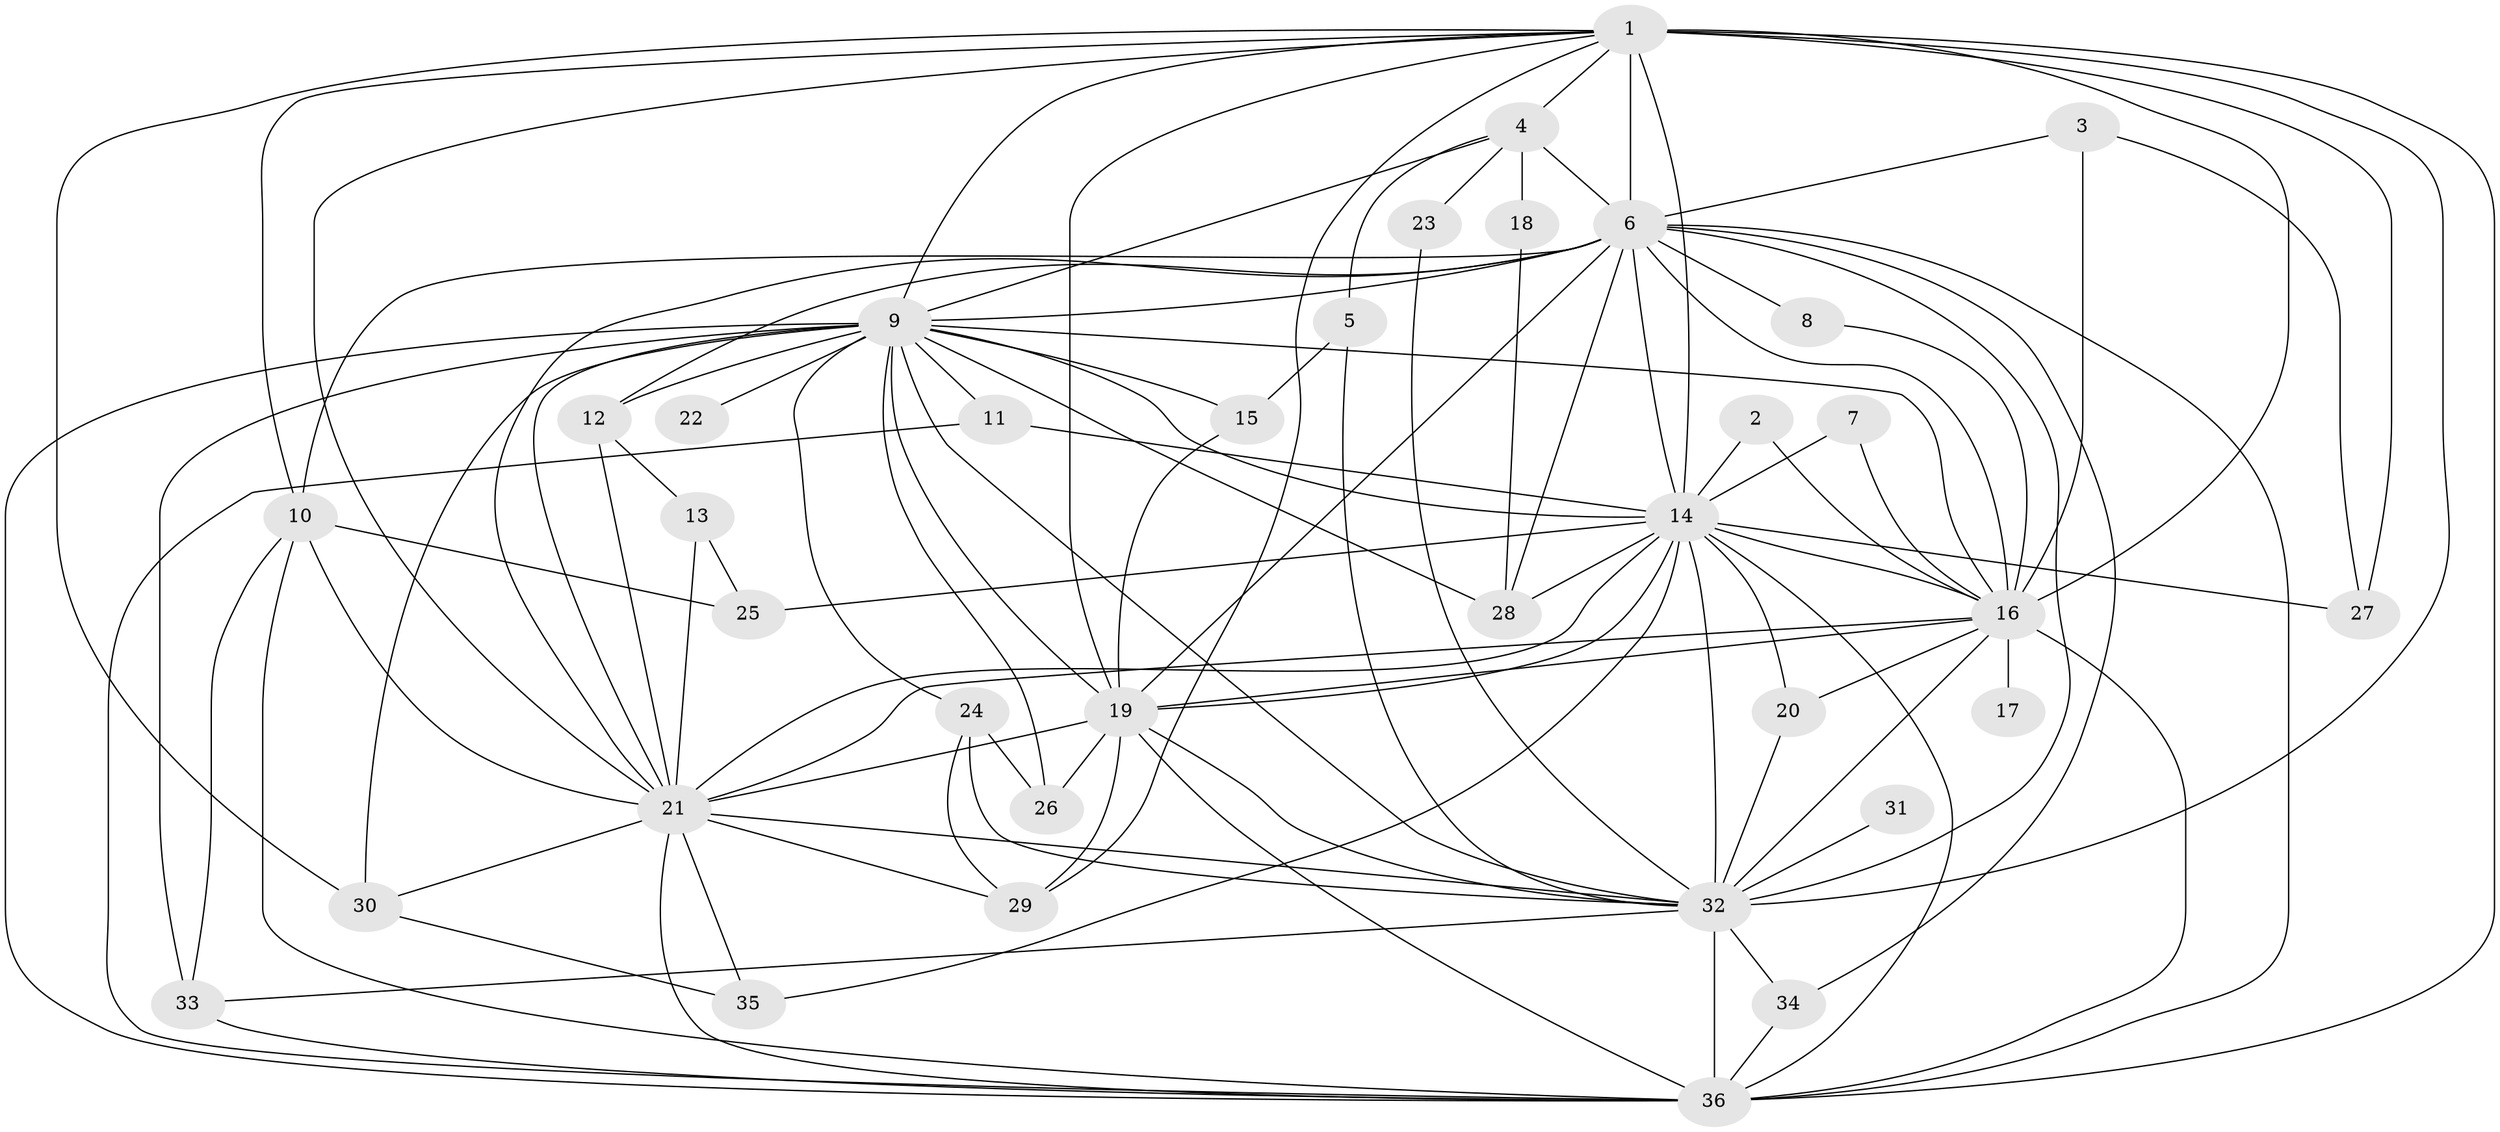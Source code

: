 // original degree distribution, {20: 0.041666666666666664, 16: 0.013888888888888888, 14: 0.027777777777777776, 15: 0.013888888888888888, 17: 0.013888888888888888, 18: 0.013888888888888888, 23: 0.013888888888888888, 3: 0.25, 2: 0.5138888888888888, 7: 0.013888888888888888, 5: 0.027777777777777776, 4: 0.05555555555555555}
// Generated by graph-tools (version 1.1) at 2025/01/03/09/25 03:01:23]
// undirected, 36 vertices, 105 edges
graph export_dot {
graph [start="1"]
  node [color=gray90,style=filled];
  1;
  2;
  3;
  4;
  5;
  6;
  7;
  8;
  9;
  10;
  11;
  12;
  13;
  14;
  15;
  16;
  17;
  18;
  19;
  20;
  21;
  22;
  23;
  24;
  25;
  26;
  27;
  28;
  29;
  30;
  31;
  32;
  33;
  34;
  35;
  36;
  1 -- 4 [weight=1.0];
  1 -- 6 [weight=3.0];
  1 -- 9 [weight=2.0];
  1 -- 10 [weight=1.0];
  1 -- 14 [weight=3.0];
  1 -- 16 [weight=4.0];
  1 -- 19 [weight=3.0];
  1 -- 21 [weight=2.0];
  1 -- 27 [weight=1.0];
  1 -- 29 [weight=1.0];
  1 -- 30 [weight=2.0];
  1 -- 32 [weight=2.0];
  1 -- 36 [weight=2.0];
  2 -- 14 [weight=1.0];
  2 -- 16 [weight=1.0];
  3 -- 6 [weight=1.0];
  3 -- 16 [weight=1.0];
  3 -- 27 [weight=1.0];
  4 -- 5 [weight=1.0];
  4 -- 6 [weight=1.0];
  4 -- 9 [weight=1.0];
  4 -- 18 [weight=2.0];
  4 -- 23 [weight=1.0];
  5 -- 15 [weight=1.0];
  5 -- 32 [weight=1.0];
  6 -- 8 [weight=2.0];
  6 -- 9 [weight=2.0];
  6 -- 10 [weight=1.0];
  6 -- 12 [weight=1.0];
  6 -- 14 [weight=1.0];
  6 -- 16 [weight=1.0];
  6 -- 19 [weight=1.0];
  6 -- 21 [weight=1.0];
  6 -- 28 [weight=1.0];
  6 -- 32 [weight=1.0];
  6 -- 34 [weight=1.0];
  6 -- 36 [weight=2.0];
  7 -- 14 [weight=1.0];
  7 -- 16 [weight=1.0];
  8 -- 16 [weight=1.0];
  9 -- 11 [weight=1.0];
  9 -- 12 [weight=1.0];
  9 -- 14 [weight=1.0];
  9 -- 15 [weight=1.0];
  9 -- 16 [weight=1.0];
  9 -- 19 [weight=1.0];
  9 -- 21 [weight=1.0];
  9 -- 22 [weight=1.0];
  9 -- 24 [weight=1.0];
  9 -- 26 [weight=1.0];
  9 -- 28 [weight=1.0];
  9 -- 30 [weight=1.0];
  9 -- 32 [weight=1.0];
  9 -- 33 [weight=2.0];
  9 -- 36 [weight=2.0];
  10 -- 21 [weight=1.0];
  10 -- 25 [weight=1.0];
  10 -- 33 [weight=1.0];
  10 -- 36 [weight=1.0];
  11 -- 14 [weight=1.0];
  11 -- 36 [weight=1.0];
  12 -- 13 [weight=1.0];
  12 -- 21 [weight=1.0];
  13 -- 21 [weight=1.0];
  13 -- 25 [weight=1.0];
  14 -- 16 [weight=1.0];
  14 -- 19 [weight=2.0];
  14 -- 20 [weight=1.0];
  14 -- 21 [weight=2.0];
  14 -- 25 [weight=1.0];
  14 -- 27 [weight=1.0];
  14 -- 28 [weight=1.0];
  14 -- 32 [weight=1.0];
  14 -- 35 [weight=1.0];
  14 -- 36 [weight=1.0];
  15 -- 19 [weight=1.0];
  16 -- 17 [weight=1.0];
  16 -- 19 [weight=1.0];
  16 -- 20 [weight=1.0];
  16 -- 21 [weight=1.0];
  16 -- 32 [weight=1.0];
  16 -- 36 [weight=2.0];
  18 -- 28 [weight=1.0];
  19 -- 21 [weight=1.0];
  19 -- 26 [weight=1.0];
  19 -- 29 [weight=1.0];
  19 -- 32 [weight=1.0];
  19 -- 36 [weight=1.0];
  20 -- 32 [weight=1.0];
  21 -- 29 [weight=1.0];
  21 -- 30 [weight=1.0];
  21 -- 32 [weight=1.0];
  21 -- 35 [weight=1.0];
  21 -- 36 [weight=1.0];
  23 -- 32 [weight=1.0];
  24 -- 26 [weight=1.0];
  24 -- 29 [weight=1.0];
  24 -- 32 [weight=1.0];
  30 -- 35 [weight=1.0];
  31 -- 32 [weight=1.0];
  32 -- 33 [weight=1.0];
  32 -- 34 [weight=1.0];
  32 -- 36 [weight=2.0];
  33 -- 36 [weight=1.0];
  34 -- 36 [weight=1.0];
}
